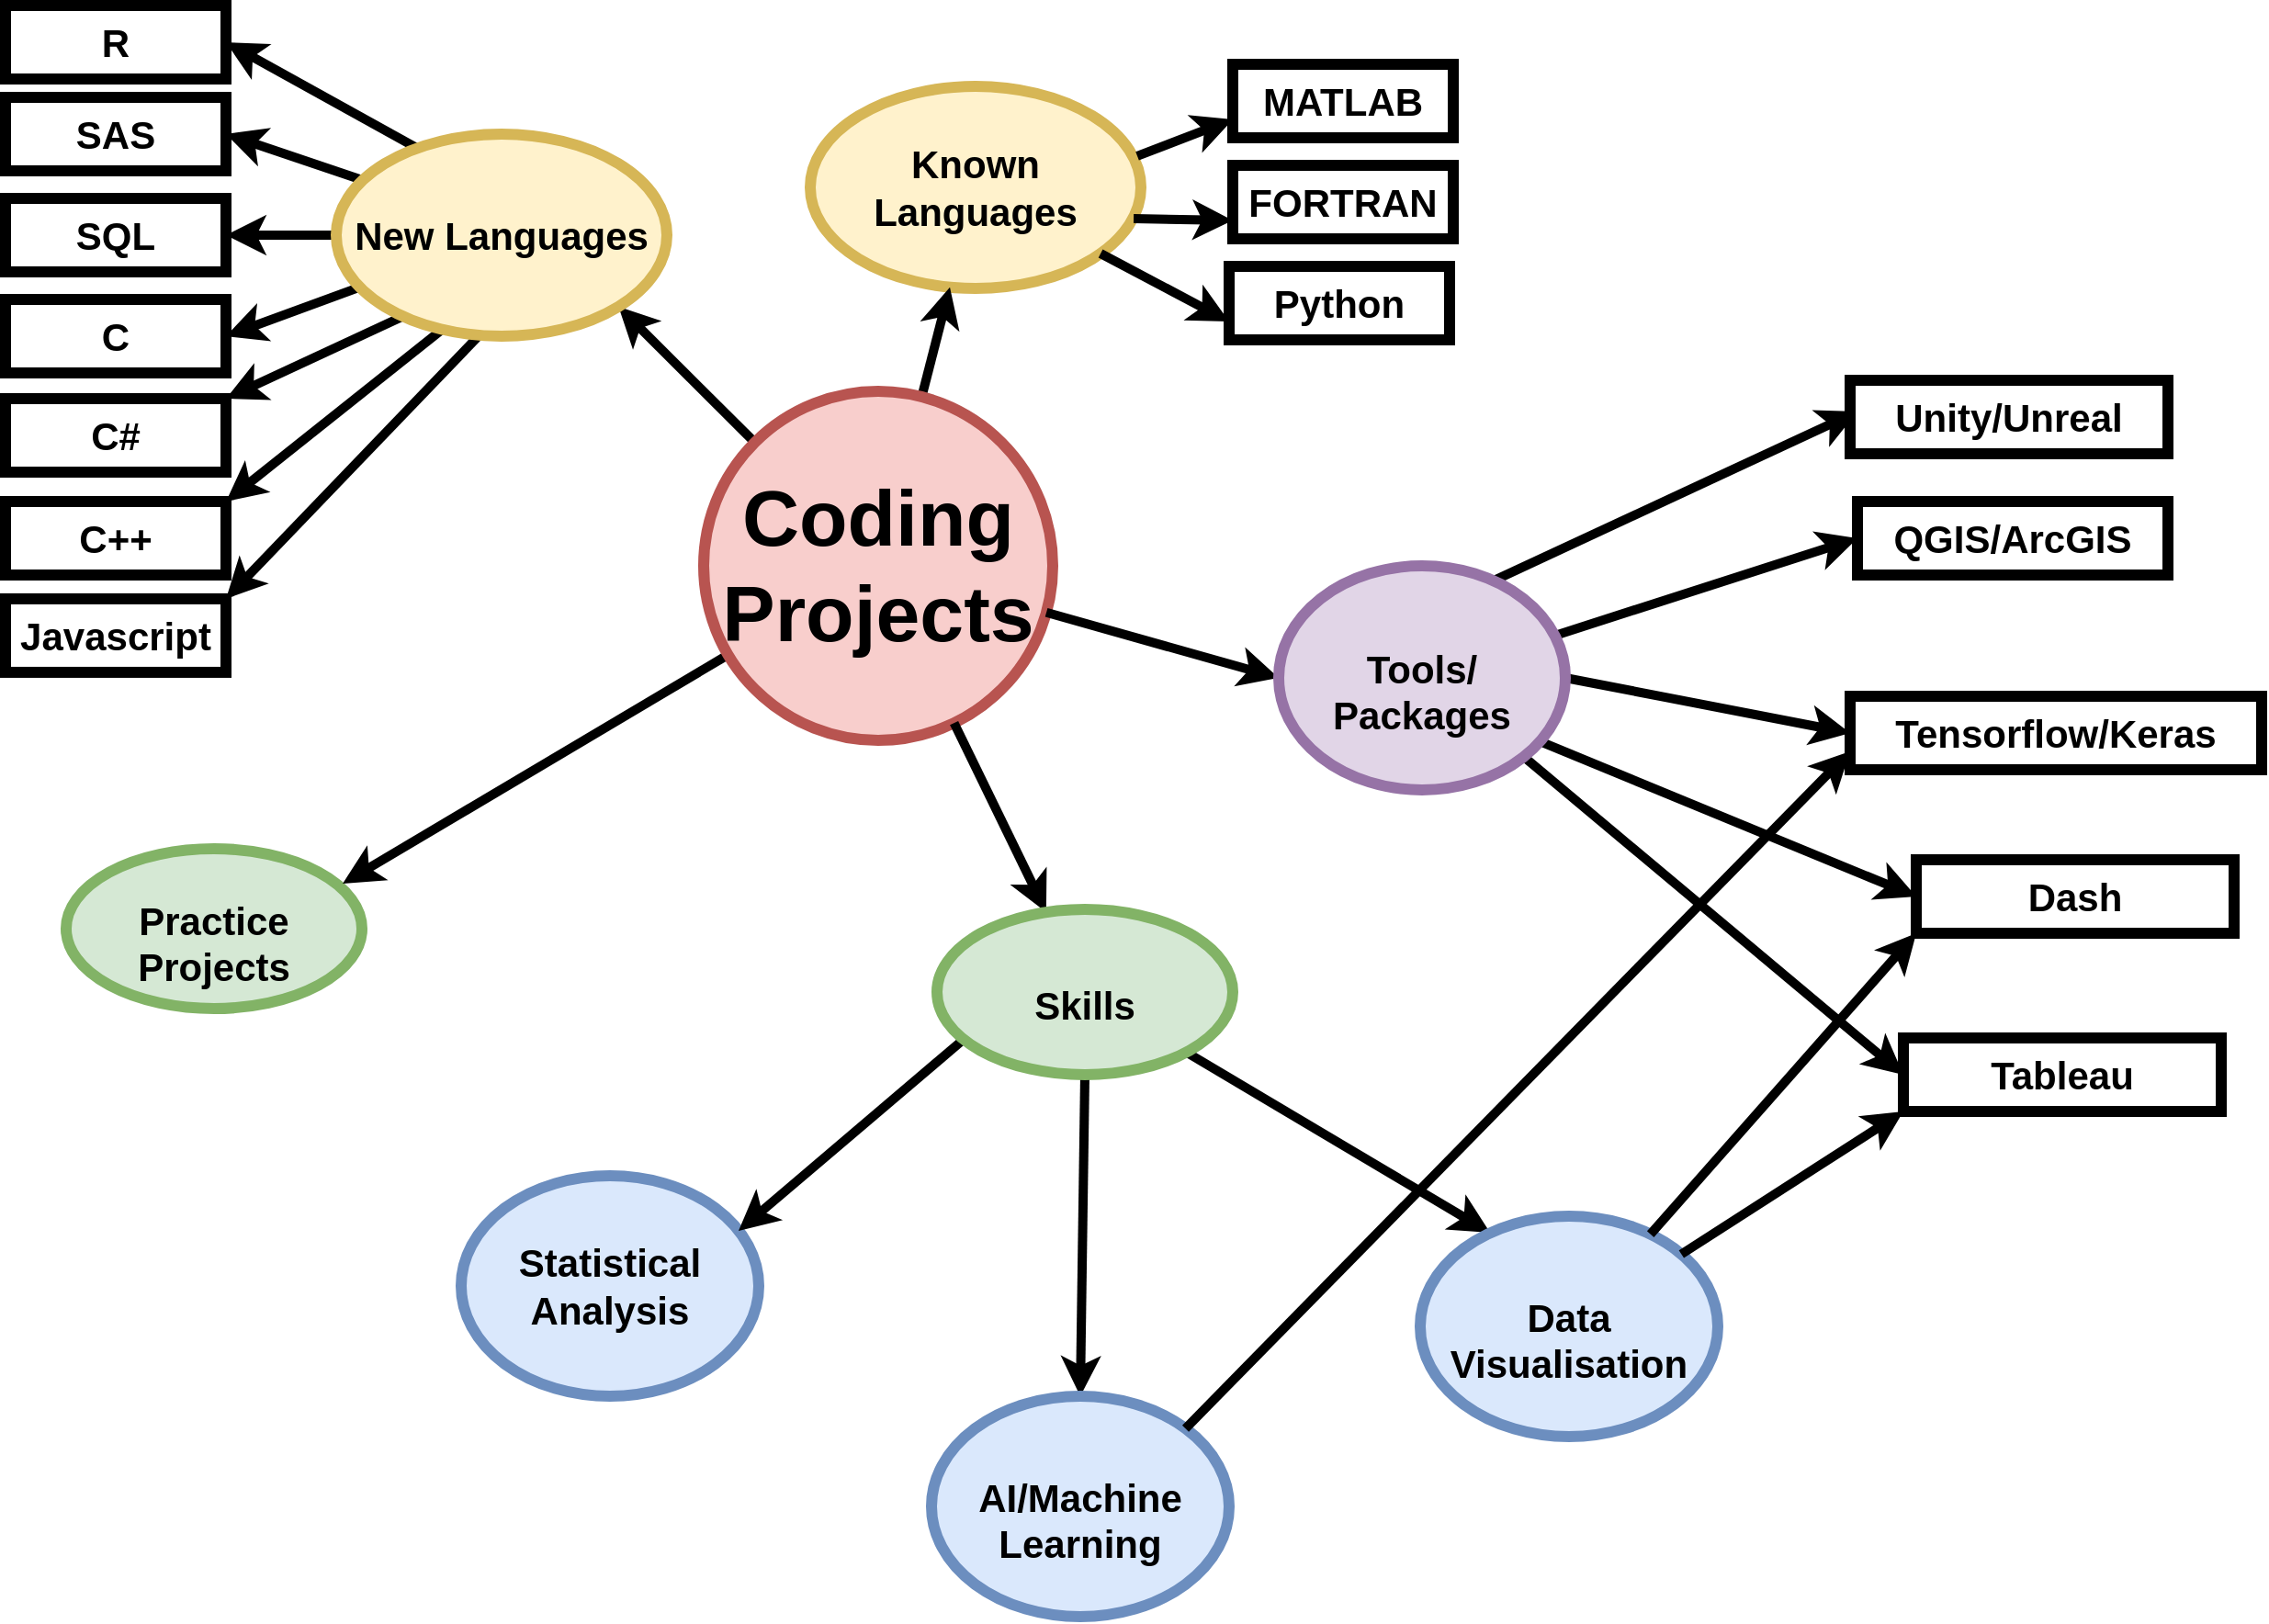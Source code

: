 <mxfile version="14.2.9" type="github">
  <diagram id="SgZQ3a2d4hKzm91UfPLO" name="Page-1">
    <mxGraphModel dx="2889" dy="6287" grid="0" gridSize="10" guides="1" tooltips="1" connect="1" arrows="1" fold="1" page="1" pageScale="1" pageWidth="3300" pageHeight="4681" math="0" shadow="0">
      <root>
        <mxCell id="0" />
        <mxCell id="1" parent="0" />
        <mxCell id="_1KxbE9l1VcF-KKi8kDG-2" value="&lt;b&gt;&lt;font style=&quot;font-size: 21px&quot;&gt;SAS&lt;/font&gt;&lt;/b&gt;" style="rounded=0;whiteSpace=wrap;html=1;strokeWidth=6;" vertex="1" parent="1">
          <mxGeometry x="10" y="50" width="120" height="40" as="geometry" />
        </mxCell>
        <mxCell id="_1KxbE9l1VcF-KKi8kDG-4" value="" style="endArrow=classic;html=1;strokeWidth=5;entryX=1;entryY=1;entryDx=0;entryDy=0;" edge="1" parent="1" source="AkvK6rZVajDmbrrnvpNV-2" target="AkvK6rZVajDmbrrnvpNV-3">
          <mxGeometry width="50" height="50" relative="1" as="geometry">
            <mxPoint x="330" y="170" as="sourcePoint" />
            <mxPoint x="380" y="120" as="targetPoint" />
          </mxGeometry>
        </mxCell>
        <mxCell id="_1KxbE9l1VcF-KKi8kDG-8" value="" style="endArrow=classic;html=1;strokeWidth=5;exitX=0.194;exitY=0.291;exitDx=0;exitDy=0;entryX=1;entryY=0.5;entryDx=0;entryDy=0;exitPerimeter=0;" edge="1" parent="1" source="AkvK6rZVajDmbrrnvpNV-3" target="_1KxbE9l1VcF-KKi8kDG-2">
          <mxGeometry width="50" height="50" relative="1" as="geometry">
            <mxPoint x="330" y="120" as="sourcePoint" />
            <mxPoint x="140" y="30" as="targetPoint" />
          </mxGeometry>
        </mxCell>
        <mxCell id="_1KxbE9l1VcF-KKi8kDG-9" value="&lt;b&gt;&lt;font style=&quot;font-size: 21px&quot;&gt;SQL&lt;/font&gt;&lt;/b&gt;" style="rounded=0;whiteSpace=wrap;html=1;strokeWidth=6;" vertex="1" parent="1">
          <mxGeometry x="10" y="105" width="120" height="40" as="geometry" />
        </mxCell>
        <mxCell id="_1KxbE9l1VcF-KKi8kDG-10" value="" style="endArrow=classic;html=1;strokeWidth=5;entryX=1;entryY=0.5;entryDx=0;entryDy=0;" edge="1" parent="1" source="AkvK6rZVajDmbrrnvpNV-3" target="_1KxbE9l1VcF-KKi8kDG-9">
          <mxGeometry width="50" height="50" relative="1" as="geometry">
            <mxPoint x="216.36" y="86.109" as="sourcePoint" />
            <mxPoint x="130" y="50" as="targetPoint" />
          </mxGeometry>
        </mxCell>
        <mxCell id="_1KxbE9l1VcF-KKi8kDG-11" value="&lt;font size=&quot;1&quot;&gt;&lt;b style=&quot;font-size: 21px&quot;&gt;C&lt;/b&gt;&lt;/font&gt;" style="rounded=0;whiteSpace=wrap;html=1;strokeWidth=6;" vertex="1" parent="1">
          <mxGeometry x="10" y="160" width="120" height="40" as="geometry" />
        </mxCell>
        <mxCell id="_1KxbE9l1VcF-KKi8kDG-12" value="" style="endArrow=classic;html=1;strokeWidth=5;entryX=1;entryY=0.5;entryDx=0;entryDy=0;" edge="1" parent="1" target="_1KxbE9l1VcF-KKi8kDG-11" source="AkvK6rZVajDmbrrnvpNV-3">
          <mxGeometry width="50" height="50" relative="1" as="geometry">
            <mxPoint x="200" y="158" as="sourcePoint" />
            <mxPoint x="140" y="150" as="targetPoint" />
          </mxGeometry>
        </mxCell>
        <mxCell id="_1KxbE9l1VcF-KKi8kDG-13" value="&lt;font style=&quot;font-size: 11px&quot;&gt;&lt;b style=&quot;font-size: 21px&quot;&gt;C&lt;/b&gt;&lt;b&gt;&lt;font style=&quot;font-size: 21px&quot;&gt;#&lt;/font&gt;&lt;/b&gt;&lt;/font&gt;" style="rounded=0;whiteSpace=wrap;html=1;strokeWidth=6;" vertex="1" parent="1">
          <mxGeometry x="10" y="214" width="120" height="40" as="geometry" />
        </mxCell>
        <mxCell id="_1KxbE9l1VcF-KKi8kDG-14" value="" style="endArrow=classic;html=1;strokeWidth=5;entryX=1;entryY=0;entryDx=0;entryDy=0;exitX=0.3;exitY=0.827;exitDx=0;exitDy=0;exitPerimeter=0;" edge="1" parent="1" source="AkvK6rZVajDmbrrnvpNV-3" target="_1KxbE9l1VcF-KKi8kDG-13">
          <mxGeometry width="50" height="50" relative="1" as="geometry">
            <mxPoint x="246.36" y="176.941" as="sourcePoint" />
            <mxPoint x="160" y="203.05" as="targetPoint" />
          </mxGeometry>
        </mxCell>
        <mxCell id="_1KxbE9l1VcF-KKi8kDG-15" value="&lt;font style=&quot;font-size: 11px&quot;&gt;&lt;b style=&quot;font-size: 21px&quot;&gt;C&lt;/b&gt;&lt;b&gt;&lt;font style=&quot;font-size: 21px&quot;&gt;++&lt;/font&gt;&lt;/b&gt;&lt;/font&gt;" style="rounded=0;whiteSpace=wrap;html=1;strokeWidth=6;" vertex="1" parent="1">
          <mxGeometry x="10" y="270" width="120" height="40" as="geometry" />
        </mxCell>
        <mxCell id="_1KxbE9l1VcF-KKi8kDG-16" value="" style="endArrow=classic;html=1;strokeWidth=5;entryX=1;entryY=0;entryDx=0;entryDy=0;exitX=0.406;exitY=0.855;exitDx=0;exitDy=0;exitPerimeter=0;" edge="1" parent="1" target="_1KxbE9l1VcF-KKi8kDG-15" source="AkvK6rZVajDmbrrnvpNV-3">
          <mxGeometry width="50" height="50" relative="1" as="geometry">
            <mxPoint x="246.36" y="240.001" as="sourcePoint" />
            <mxPoint x="160" y="266.11" as="targetPoint" />
          </mxGeometry>
        </mxCell>
        <mxCell id="_1KxbE9l1VcF-KKi8kDG-19" value="&lt;b&gt;&lt;font style=&quot;font-size: 21px&quot;&gt;R&lt;/font&gt;&lt;/b&gt;" style="rounded=0;whiteSpace=wrap;html=1;strokeWidth=6;" vertex="1" parent="1">
          <mxGeometry x="10" width="120" height="40" as="geometry" />
        </mxCell>
        <mxCell id="_1KxbE9l1VcF-KKi8kDG-20" value="" style="endArrow=classic;html=1;strokeWidth=5;exitX=0.328;exitY=0.145;exitDx=0;exitDy=0;entryX=1;entryY=0.5;entryDx=0;entryDy=0;exitPerimeter=0;" edge="1" parent="1" source="AkvK6rZVajDmbrrnvpNV-3">
          <mxGeometry width="50" height="50" relative="1" as="geometry">
            <mxPoint x="216.36" y="36.109" as="sourcePoint" />
            <mxPoint x="130" y="20" as="targetPoint" />
          </mxGeometry>
        </mxCell>
        <mxCell id="_1KxbE9l1VcF-KKi8kDG-21" value="&lt;b&gt;&lt;font style=&quot;font-size: 21px&quot;&gt;Javascript&lt;/font&gt;&lt;/b&gt;" style="rounded=0;whiteSpace=wrap;html=1;strokeWidth=6;" vertex="1" parent="1">
          <mxGeometry x="10" y="322.97" width="120" height="40" as="geometry" />
        </mxCell>
        <mxCell id="_1KxbE9l1VcF-KKi8kDG-22" value="" style="endArrow=classic;html=1;strokeWidth=5;entryX=1;entryY=0;entryDx=0;entryDy=0;exitX=0.494;exitY=0.891;exitDx=0;exitDy=0;exitPerimeter=0;" edge="1" parent="1" target="_1KxbE9l1VcF-KKi8kDG-21" source="AkvK6rZVajDmbrrnvpNV-3">
          <mxGeometry width="50" height="50" relative="1" as="geometry">
            <mxPoint x="263.08" y="217.02" as="sourcePoint" />
            <mxPoint x="160" y="319.08" as="targetPoint" />
          </mxGeometry>
        </mxCell>
        <mxCell id="AkvK6rZVajDmbrrnvpNV-3" value="&lt;b&gt;&lt;font style=&quot;font-size: 21px&quot;&gt;New Languages&lt;/font&gt;&lt;/b&gt;" style="ellipse;whiteSpace=wrap;html=1;strokeWidth=6;fillColor=#fff2cc;strokeColor=#d6b656;" parent="1" vertex="1">
          <mxGeometry x="190" y="70" width="180" height="110" as="geometry" />
        </mxCell>
        <mxCell id="_1KxbE9l1VcF-KKi8kDG-23" value="&lt;font size=&quot;1&quot;&gt;&lt;b style=&quot;font-size: 21px&quot;&gt;Known Languages&lt;/b&gt;&lt;/font&gt; " style="ellipse;whiteSpace=wrap;html=1;strokeWidth=6;fillColor=#fff2cc;strokeColor=#d6b656;" vertex="1" parent="1">
          <mxGeometry x="448" y="44" width="180" height="110" as="geometry" />
        </mxCell>
        <mxCell id="_1KxbE9l1VcF-KKi8kDG-24" value="" style="endArrow=classic;html=1;strokeWidth=5;" edge="1" parent="1" source="AkvK6rZVajDmbrrnvpNV-2" target="_1KxbE9l1VcF-KKi8kDG-23">
          <mxGeometry width="50" height="50" relative="1" as="geometry">
            <mxPoint x="666.185" y="260.935" as="sourcePoint" />
            <mxPoint x="592.0" y="187.001" as="targetPoint" />
          </mxGeometry>
        </mxCell>
        <mxCell id="_1KxbE9l1VcF-KKi8kDG-25" value="&lt;b&gt;&lt;font style=&quot;font-size: 21px&quot;&gt;MATLAB&lt;/font&gt;&lt;/b&gt;" style="rounded=0;whiteSpace=wrap;html=1;strokeWidth=6;" vertex="1" parent="1">
          <mxGeometry x="678" y="32" width="120" height="40" as="geometry" />
        </mxCell>
        <mxCell id="_1KxbE9l1VcF-KKi8kDG-26" value="" style="endArrow=classic;html=1;strokeWidth=5;exitX=0.989;exitY=0.345;exitDx=0;exitDy=0;entryX=0;entryY=0.75;entryDx=0;entryDy=0;exitPerimeter=0;" edge="1" parent="1" source="_1KxbE9l1VcF-KKi8kDG-23" target="_1KxbE9l1VcF-KKi8kDG-25">
          <mxGeometry width="50" height="50" relative="1" as="geometry">
            <mxPoint x="755.04" y="157.98" as="sourcePoint" />
            <mxPoint x="636" y="92.03" as="targetPoint" />
          </mxGeometry>
        </mxCell>
        <mxCell id="_1KxbE9l1VcF-KKi8kDG-27" value="&lt;b&gt;&lt;font style=&quot;font-size: 21px&quot;&gt;FORTRAN&lt;/font&gt;&lt;/b&gt;" style="rounded=0;whiteSpace=wrap;html=1;strokeWidth=6;" vertex="1" parent="1">
          <mxGeometry x="678" y="87" width="120" height="40" as="geometry" />
        </mxCell>
        <mxCell id="_1KxbE9l1VcF-KKi8kDG-28" value="" style="endArrow=classic;html=1;strokeWidth=5;exitX=0.978;exitY=0.655;exitDx=0;exitDy=0;entryX=0;entryY=0.75;entryDx=0;entryDy=0;exitPerimeter=0;" edge="1" parent="1" target="_1KxbE9l1VcF-KKi8kDG-27" source="_1KxbE9l1VcF-KKi8kDG-23">
          <mxGeometry width="50" height="50" relative="1" as="geometry">
            <mxPoint x="619" y="154.0" as="sourcePoint" />
            <mxPoint x="628.98" y="164.08" as="targetPoint" />
          </mxGeometry>
        </mxCell>
        <mxCell id="_1KxbE9l1VcF-KKi8kDG-29" value="&lt;font size=&quot;1&quot;&gt;&lt;b style=&quot;font-size: 21px&quot;&gt;Python&lt;/b&gt;&lt;/font&gt;" style="rounded=0;whiteSpace=wrap;html=1;strokeWidth=6;" vertex="1" parent="1">
          <mxGeometry x="676" y="142" width="120" height="40" as="geometry" />
        </mxCell>
        <mxCell id="_1KxbE9l1VcF-KKi8kDG-30" value="" style="endArrow=classic;html=1;strokeWidth=5;entryX=0;entryY=0.75;entryDx=0;entryDy=0;" edge="1" parent="1" target="_1KxbE9l1VcF-KKi8kDG-29" source="_1KxbE9l1VcF-KKi8kDG-23">
          <mxGeometry width="50" height="50" relative="1" as="geometry">
            <mxPoint x="621" y="190" as="sourcePoint" />
            <mxPoint x="625.94" y="237.08" as="targetPoint" />
          </mxGeometry>
        </mxCell>
        <mxCell id="_1KxbE9l1VcF-KKi8kDG-31" value="&lt;br&gt;&lt;div&gt;&lt;b&gt;&lt;font style=&quot;font-size: 21px&quot;&gt;Practice&lt;/font&gt;&lt;/b&gt;&lt;/div&gt;&lt;div&gt;&lt;b&gt;&lt;font style=&quot;font-size: 21px&quot;&gt;Projects&lt;/font&gt;&lt;/b&gt;&lt;/div&gt;" style="ellipse;whiteSpace=wrap;html=1;strokeWidth=6;fillColor=#d5e8d4;strokeColor=#82b366;" vertex="1" parent="1">
          <mxGeometry x="43" y="459" width="161" height="87" as="geometry" />
        </mxCell>
        <mxCell id="_1KxbE9l1VcF-KKi8kDG-33" value="" style="endArrow=classic;html=1;strokeWidth=5;entryX=0.935;entryY=0.218;entryDx=0;entryDy=0;entryPerimeter=0;" edge="1" parent="1" source="AkvK6rZVajDmbrrnvpNV-2" target="_1KxbE9l1VcF-KKi8kDG-31">
          <mxGeometry width="50" height="50" relative="1" as="geometry">
            <mxPoint x="448.005" y="441.935" as="sourcePoint" />
            <mxPoint x="373.82" y="368.001" as="targetPoint" />
          </mxGeometry>
        </mxCell>
        <mxCell id="AkvK6rZVajDmbrrnvpNV-2" value="&lt;b&gt;&lt;font style=&quot;font-size: 43px&quot;&gt;&lt;font style=&quot;font-size: 43px&quot;&gt;Coding Projects&lt;/font&gt;&lt;br&gt;&lt;/font&gt;&lt;/b&gt;" style="ellipse;whiteSpace=wrap;html=1;aspect=fixed;strokeWidth=6;fillColor=#f8cecc;strokeColor=#b85450;" parent="1" vertex="1">
          <mxGeometry x="390" y="210" width="190" height="190" as="geometry" />
        </mxCell>
        <mxCell id="_1KxbE9l1VcF-KKi8kDG-35" value="" style="endArrow=classic;html=1;strokeWidth=5;" edge="1" parent="1" source="AkvK6rZVajDmbrrnvpNV-2" target="_1KxbE9l1VcF-KKi8kDG-34">
          <mxGeometry width="50" height="50" relative="1" as="geometry">
            <mxPoint x="657.678" y="370.999" as="sourcePoint" />
            <mxPoint x="447.995" y="495.626" as="targetPoint" />
          </mxGeometry>
        </mxCell>
        <mxCell id="_1KxbE9l1VcF-KKi8kDG-37" value="" style="endArrow=classic;html=1;strokeWidth=5;entryX=0;entryY=0.5;entryDx=0;entryDy=0;" edge="1" parent="1" source="AkvK6rZVajDmbrrnvpNV-2" target="_1KxbE9l1VcF-KKi8kDG-36">
          <mxGeometry width="50" height="50" relative="1" as="geometry">
            <mxPoint x="647.248" y="287.88" as="sourcePoint" />
            <mxPoint x="651.002" y="362.971" as="targetPoint" />
          </mxGeometry>
        </mxCell>
        <mxCell id="_1KxbE9l1VcF-KKi8kDG-39" value="" style="endArrow=classic;html=1;strokeWidth=5;exitX=0.75;exitY=0.066;exitDx=0;exitDy=0;exitPerimeter=0;" edge="1" parent="1" source="_1KxbE9l1VcF-KKi8kDG-36">
          <mxGeometry width="50" height="50" relative="1" as="geometry">
            <mxPoint x="908" y="264" as="sourcePoint" />
            <mxPoint x="1018" y="221" as="targetPoint" />
          </mxGeometry>
        </mxCell>
        <mxCell id="_1KxbE9l1VcF-KKi8kDG-40" value="&lt;b&gt;&lt;font style=&quot;font-size: 21px&quot;&gt;Unity/Unreal&lt;/font&gt;&lt;/b&gt;" style="rounded=0;whiteSpace=wrap;html=1;strokeWidth=6;" vertex="1" parent="1">
          <mxGeometry x="1014" y="204" width="173" height="40" as="geometry" />
        </mxCell>
        <mxCell id="_1KxbE9l1VcF-KKi8kDG-41" value="&lt;font style=&quot;font-size: 21px&quot;&gt;&lt;b&gt;QGIS/ArcGIS&lt;/b&gt;&lt;/font&gt;" style="rounded=0;whiteSpace=wrap;html=1;strokeWidth=6;" vertex="1" parent="1">
          <mxGeometry x="1018" y="270" width="169" height="40" as="geometry" />
        </mxCell>
        <mxCell id="_1KxbE9l1VcF-KKi8kDG-42" value="" style="endArrow=classic;html=1;strokeWidth=5;entryX=0;entryY=0.5;entryDx=0;entryDy=0;" edge="1" parent="1" source="_1KxbE9l1VcF-KKi8kDG-36" target="_1KxbE9l1VcF-KKi8kDG-41">
          <mxGeometry width="50" height="50" relative="1" as="geometry">
            <mxPoint x="914" y="304" as="sourcePoint" />
            <mxPoint x="1024" y="261" as="targetPoint" />
          </mxGeometry>
        </mxCell>
        <mxCell id="_1KxbE9l1VcF-KKi8kDG-43" value="" style="endArrow=classic;html=1;strokeWidth=5;exitX=0.5;exitY=1;exitDx=0;exitDy=0;entryX=0.5;entryY=0;entryDx=0;entryDy=0;" edge="1" parent="1" source="_1KxbE9l1VcF-KKi8kDG-34" target="_1KxbE9l1VcF-KKi8kDG-44">
          <mxGeometry width="50" height="50" relative="1" as="geometry">
            <mxPoint x="678" y="629" as="sourcePoint" />
            <mxPoint x="619" y="708" as="targetPoint" />
          </mxGeometry>
        </mxCell>
        <mxCell id="_1KxbE9l1VcF-KKi8kDG-44" value="&lt;br&gt;&lt;div&gt;&lt;b&gt;&lt;font style=&quot;font-size: 21px&quot;&gt;AI/Machine Learning&lt;br&gt;&lt;/font&gt;&lt;/b&gt;&lt;/div&gt;" style="ellipse;whiteSpace=wrap;html=1;strokeWidth=6;fillColor=#dae8fc;strokeColor=#6c8ebf;" vertex="1" parent="1">
          <mxGeometry x="514" y="757" width="162" height="120" as="geometry" />
        </mxCell>
        <mxCell id="_1KxbE9l1VcF-KKi8kDG-45" value="" style="endArrow=classic;html=1;strokeWidth=5;entryX=0.235;entryY=0.075;entryDx=0;entryDy=0;entryPerimeter=0;" edge="1" parent="1" source="_1KxbE9l1VcF-KKi8kDG-34" target="_1KxbE9l1VcF-KKi8kDG-46">
          <mxGeometry width="50" height="50" relative="1" as="geometry">
            <mxPoint x="894" y="642" as="sourcePoint" />
            <mxPoint x="835" y="721" as="targetPoint" />
          </mxGeometry>
        </mxCell>
        <mxCell id="_1KxbE9l1VcF-KKi8kDG-46" value="&lt;br&gt;&lt;div&gt;&lt;b&gt;&lt;font style=&quot;font-size: 21px&quot;&gt;Data Visualisation&lt;br&gt;&lt;/font&gt;&lt;/b&gt;&lt;/div&gt;" style="ellipse;whiteSpace=wrap;html=1;strokeWidth=6;fillColor=#dae8fc;strokeColor=#6c8ebf;" vertex="1" parent="1">
          <mxGeometry x="780" y="659" width="162" height="120" as="geometry" />
        </mxCell>
        <mxCell id="_1KxbE9l1VcF-KKi8kDG-47" value="&lt;b&gt;&lt;font style=&quot;font-size: 21px&quot;&gt;Dash&lt;/font&gt;&lt;/b&gt;" style="rounded=0;whiteSpace=wrap;html=1;strokeWidth=6;" vertex="1" parent="1">
          <mxGeometry x="1050" y="465" width="173" height="40" as="geometry" />
        </mxCell>
        <mxCell id="_1KxbE9l1VcF-KKi8kDG-48" value="" style="endArrow=classic;html=1;strokeWidth=5;entryX=0;entryY=1;entryDx=0;entryDy=0;" edge="1" parent="1" source="_1KxbE9l1VcF-KKi8kDG-46" target="_1KxbE9l1VcF-KKi8kDG-47">
          <mxGeometry width="50" height="50" relative="1" as="geometry">
            <mxPoint x="922.976" y="655.999" as="sourcePoint" />
            <mxPoint x="1021" y="513" as="targetPoint" />
          </mxGeometry>
        </mxCell>
        <mxCell id="_1KxbE9l1VcF-KKi8kDG-49" value="&lt;b&gt;&lt;font style=&quot;font-size: 21px&quot;&gt;Tableau&lt;/font&gt;&lt;/b&gt;" style="rounded=0;whiteSpace=wrap;html=1;strokeWidth=6;" vertex="1" parent="1">
          <mxGeometry x="1043" y="562" width="173" height="40" as="geometry" />
        </mxCell>
        <mxCell id="_1KxbE9l1VcF-KKi8kDG-50" value="" style="endArrow=classic;html=1;strokeWidth=5;entryX=0;entryY=1;entryDx=0;entryDy=0;" edge="1" parent="1" source="_1KxbE9l1VcF-KKi8kDG-46" target="_1KxbE9l1VcF-KKi8kDG-49">
          <mxGeometry width="50" height="50" relative="1" as="geometry">
            <mxPoint x="940.996" y="830.809" as="sourcePoint" />
            <mxPoint x="1034" y="589" as="targetPoint" />
          </mxGeometry>
        </mxCell>
        <mxCell id="_1KxbE9l1VcF-KKi8kDG-51" value="" style="endArrow=classic;html=1;strokeWidth=5;exitX=1;exitY=1;exitDx=0;exitDy=0;entryX=0;entryY=0.5;entryDx=0;entryDy=0;" edge="1" parent="1" source="_1KxbE9l1VcF-KKi8kDG-36" target="_1KxbE9l1VcF-KKi8kDG-49">
          <mxGeometry width="50" height="50" relative="1" as="geometry">
            <mxPoint x="855" y="384" as="sourcePoint" />
            <mxPoint x="993" y="691" as="targetPoint" />
          </mxGeometry>
        </mxCell>
        <mxCell id="_1KxbE9l1VcF-KKi8kDG-52" value="" style="endArrow=classic;html=1;strokeWidth=5;entryX=0;entryY=0.5;entryDx=0;entryDy=0;exitX=0.917;exitY=0.787;exitDx=0;exitDy=0;exitPerimeter=0;" edge="1" parent="1" source="_1KxbE9l1VcF-KKi8kDG-36" target="_1KxbE9l1VcF-KKi8kDG-47">
          <mxGeometry width="50" height="50" relative="1" as="geometry">
            <mxPoint x="852.002" y="406.499" as="sourcePoint" />
            <mxPoint x="1009.14" y="349" as="targetPoint" />
          </mxGeometry>
        </mxCell>
        <mxCell id="_1KxbE9l1VcF-KKi8kDG-55" value="" style="endArrow=classic;html=1;strokeWidth=5;exitX=1;exitY=0;exitDx=0;exitDy=0;entryX=0;entryY=0.75;entryDx=0;entryDy=0;" edge="1" parent="1" source="_1KxbE9l1VcF-KKi8kDG-44" target="_1KxbE9l1VcF-KKi8kDG-57">
          <mxGeometry width="50" height="50" relative="1" as="geometry">
            <mxPoint x="676" y="631" as="sourcePoint" />
            <mxPoint x="1044" y="431" as="targetPoint" />
          </mxGeometry>
        </mxCell>
        <mxCell id="_1KxbE9l1VcF-KKi8kDG-57" value="&lt;b&gt;&lt;font style=&quot;font-size: 21px&quot;&gt;Tensorflow/Keras&lt;/font&gt;&lt;/b&gt;" style="rounded=0;whiteSpace=wrap;html=1;strokeWidth=6;" vertex="1" parent="1">
          <mxGeometry x="1014" y="376" width="224" height="40" as="geometry" />
        </mxCell>
        <mxCell id="_1KxbE9l1VcF-KKi8kDG-58" value="" style="endArrow=classic;html=1;strokeWidth=5;entryX=0;entryY=0.5;entryDx=0;entryDy=0;exitX=1;exitY=0.5;exitDx=0;exitDy=0;" edge="1" parent="1" source="_1KxbE9l1VcF-KKi8kDG-36" target="_1KxbE9l1VcF-KKi8kDG-57">
          <mxGeometry width="50" height="50" relative="1" as="geometry">
            <mxPoint x="866.002" y="380.469" as="sourcePoint" />
            <mxPoint x="1023.14" y="322.97" as="targetPoint" />
          </mxGeometry>
        </mxCell>
        <mxCell id="_1KxbE9l1VcF-KKi8kDG-59" value="&lt;b&gt;&lt;font style=&quot;font-size: 21px&quot;&gt;Statistical Analysis&lt;/font&gt;&lt;/b&gt;" style="ellipse;whiteSpace=wrap;html=1;strokeWidth=6;fillColor=#dae8fc;strokeColor=#6c8ebf;" vertex="1" parent="1">
          <mxGeometry x="258" y="637" width="162" height="120" as="geometry" />
        </mxCell>
        <mxCell id="_1KxbE9l1VcF-KKi8kDG-60" value="" style="endArrow=classic;html=1;strokeWidth=5;exitX=0.081;exitY=0.8;exitDx=0;exitDy=0;exitPerimeter=0;entryX=0.932;entryY=0.25;entryDx=0;entryDy=0;entryPerimeter=0;" edge="1" parent="1" source="_1KxbE9l1VcF-KKi8kDG-34" target="_1KxbE9l1VcF-KKi8kDG-59">
          <mxGeometry width="50" height="50" relative="1" as="geometry">
            <mxPoint x="480.47" y="521" as="sourcePoint" />
            <mxPoint x="443.996" y="593" as="targetPoint" />
          </mxGeometry>
        </mxCell>
        <mxCell id="_1KxbE9l1VcF-KKi8kDG-34" value="&lt;br&gt;&lt;div&gt;&lt;b&gt;&lt;font style=&quot;font-size: 21px&quot;&gt;Skills&lt;/font&gt;&lt;/b&gt;&lt;/div&gt;" style="ellipse;whiteSpace=wrap;html=1;strokeWidth=6;fillColor=#d5e8d4;strokeColor=#82b366;" vertex="1" parent="1">
          <mxGeometry x="517" y="492" width="161" height="90" as="geometry" />
        </mxCell>
        <mxCell id="_1KxbE9l1VcF-KKi8kDG-36" value="&lt;br&gt;&lt;div&gt;&lt;b&gt;&lt;font style=&quot;font-size: 21px&quot;&gt;Tools/&lt;/font&gt;&lt;/b&gt;&lt;/div&gt;&lt;div&gt;&lt;b&gt;&lt;font style=&quot;font-size: 21px&quot;&gt;Packages&lt;/font&gt;&lt;/b&gt;&lt;/div&gt;" style="ellipse;whiteSpace=wrap;html=1;strokeWidth=6;fillColor=#e1d5e7;strokeColor=#9673a6;" vertex="1" parent="1">
          <mxGeometry x="703" y="305" width="156" height="121.97" as="geometry" />
        </mxCell>
      </root>
    </mxGraphModel>
  </diagram>
</mxfile>

